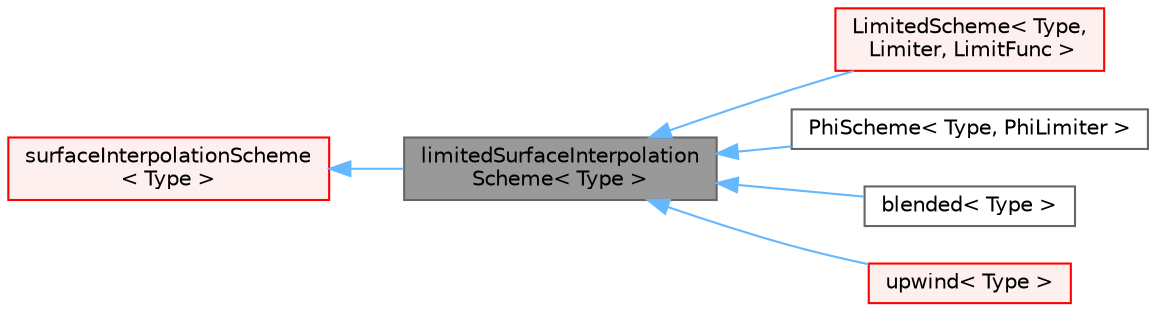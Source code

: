 digraph "limitedSurfaceInterpolationScheme&lt; Type &gt;"
{
 // LATEX_PDF_SIZE
  bgcolor="transparent";
  edge [fontname=Helvetica,fontsize=10,labelfontname=Helvetica,labelfontsize=10];
  node [fontname=Helvetica,fontsize=10,shape=box,height=0.2,width=0.4];
  rankdir="LR";
  Node1 [id="Node000001",label="limitedSurfaceInterpolation\lScheme\< Type \>",height=0.2,width=0.4,color="gray40", fillcolor="grey60", style="filled", fontcolor="black",tooltip="Abstract base class for limited surface interpolation schemes."];
  Node2 -> Node1 [id="edge1_Node000001_Node000002",dir="back",color="steelblue1",style="solid",tooltip=" "];
  Node2 [id="Node000002",label="surfaceInterpolationScheme\l\< Type \>",height=0.2,width=0.4,color="red", fillcolor="#FFF0F0", style="filled",URL="$classFoam_1_1surfaceInterpolationScheme.html",tooltip="Abstract base class for surface interpolation schemes."];
  Node1 -> Node4 [id="edge2_Node000001_Node000004",dir="back",color="steelblue1",style="solid",tooltip=" "];
  Node4 [id="Node000004",label="LimitedScheme\< Type,\l Limiter, LimitFunc \>",height=0.2,width=0.4,color="red", fillcolor="#FFF0F0", style="filled",URL="$classFoam_1_1LimitedScheme.html",tooltip="Class to create NVD/TVD limited weighting-factors."];
  Node1 -> Node7 [id="edge3_Node000001_Node000007",dir="back",color="steelblue1",style="solid",tooltip=" "];
  Node7 [id="Node000007",label="PhiScheme\< Type, PhiLimiter \>",height=0.2,width=0.4,color="gray40", fillcolor="white", style="filled",URL="$classFoam_1_1PhiScheme.html",tooltip="Class to create the weighting-factors based on the face-flux."];
  Node1 -> Node8 [id="edge4_Node000001_Node000008",dir="back",color="steelblue1",style="solid",tooltip=" "];
  Node8 [id="Node000008",label="blended\< Type \>",height=0.2,width=0.4,color="gray40", fillcolor="white", style="filled",URL="$classFoam_1_1blended.html",tooltip="linear/upwind blended differencing scheme."];
  Node1 -> Node9 [id="edge5_Node000001_Node000009",dir="back",color="steelblue1",style="solid",tooltip=" "];
  Node9 [id="Node000009",label="upwind\< Type \>",height=0.2,width=0.4,color="red", fillcolor="#FFF0F0", style="filled",URL="$classFoam_1_1upwind.html",tooltip="Upwind differencing scheme class."];
}
